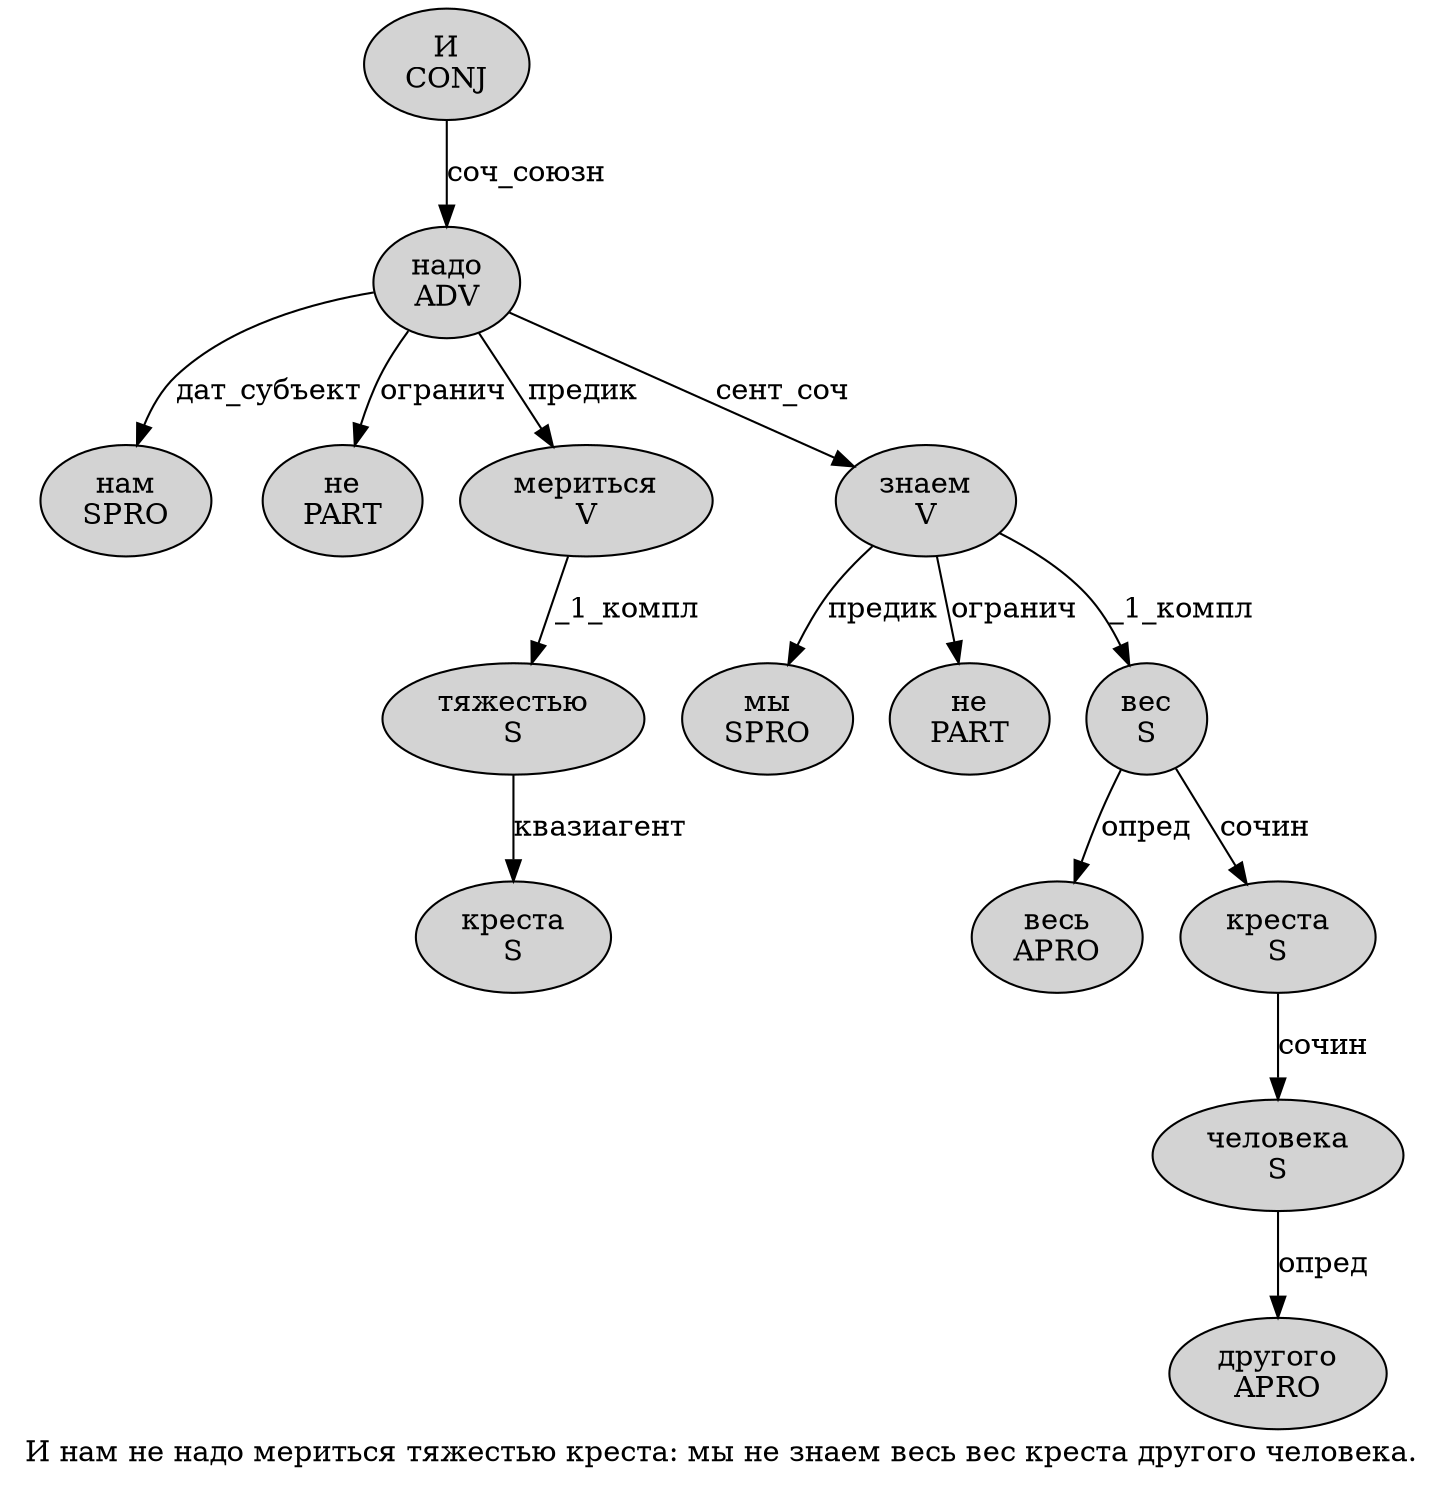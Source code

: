 digraph SENTENCE_650 {
	graph [label="И нам не надо мериться тяжестью креста: мы не знаем весь вес креста другого человека."]
	node [style=filled]
		0 [label="И
CONJ" color="" fillcolor=lightgray penwidth=1 shape=ellipse]
		1 [label="нам
SPRO" color="" fillcolor=lightgray penwidth=1 shape=ellipse]
		2 [label="не
PART" color="" fillcolor=lightgray penwidth=1 shape=ellipse]
		3 [label="надо
ADV" color="" fillcolor=lightgray penwidth=1 shape=ellipse]
		4 [label="мериться
V" color="" fillcolor=lightgray penwidth=1 shape=ellipse]
		5 [label="тяжестью
S" color="" fillcolor=lightgray penwidth=1 shape=ellipse]
		6 [label="креста
S" color="" fillcolor=lightgray penwidth=1 shape=ellipse]
		8 [label="мы
SPRO" color="" fillcolor=lightgray penwidth=1 shape=ellipse]
		9 [label="не
PART" color="" fillcolor=lightgray penwidth=1 shape=ellipse]
		10 [label="знаем
V" color="" fillcolor=lightgray penwidth=1 shape=ellipse]
		11 [label="весь
APRO" color="" fillcolor=lightgray penwidth=1 shape=ellipse]
		12 [label="вес
S" color="" fillcolor=lightgray penwidth=1 shape=ellipse]
		13 [label="креста
S" color="" fillcolor=lightgray penwidth=1 shape=ellipse]
		14 [label="другого
APRO" color="" fillcolor=lightgray penwidth=1 shape=ellipse]
		15 [label="человека
S" color="" fillcolor=lightgray penwidth=1 shape=ellipse]
			0 -> 3 [label="соч_союзн"]
			3 -> 1 [label="дат_субъект"]
			3 -> 2 [label="огранич"]
			3 -> 4 [label="предик"]
			3 -> 10 [label="сент_соч"]
			13 -> 15 [label="сочин"]
			12 -> 11 [label="опред"]
			12 -> 13 [label="сочин"]
			5 -> 6 [label="квазиагент"]
			15 -> 14 [label="опред"]
			10 -> 8 [label="предик"]
			10 -> 9 [label="огранич"]
			10 -> 12 [label="_1_компл"]
			4 -> 5 [label="_1_компл"]
}
